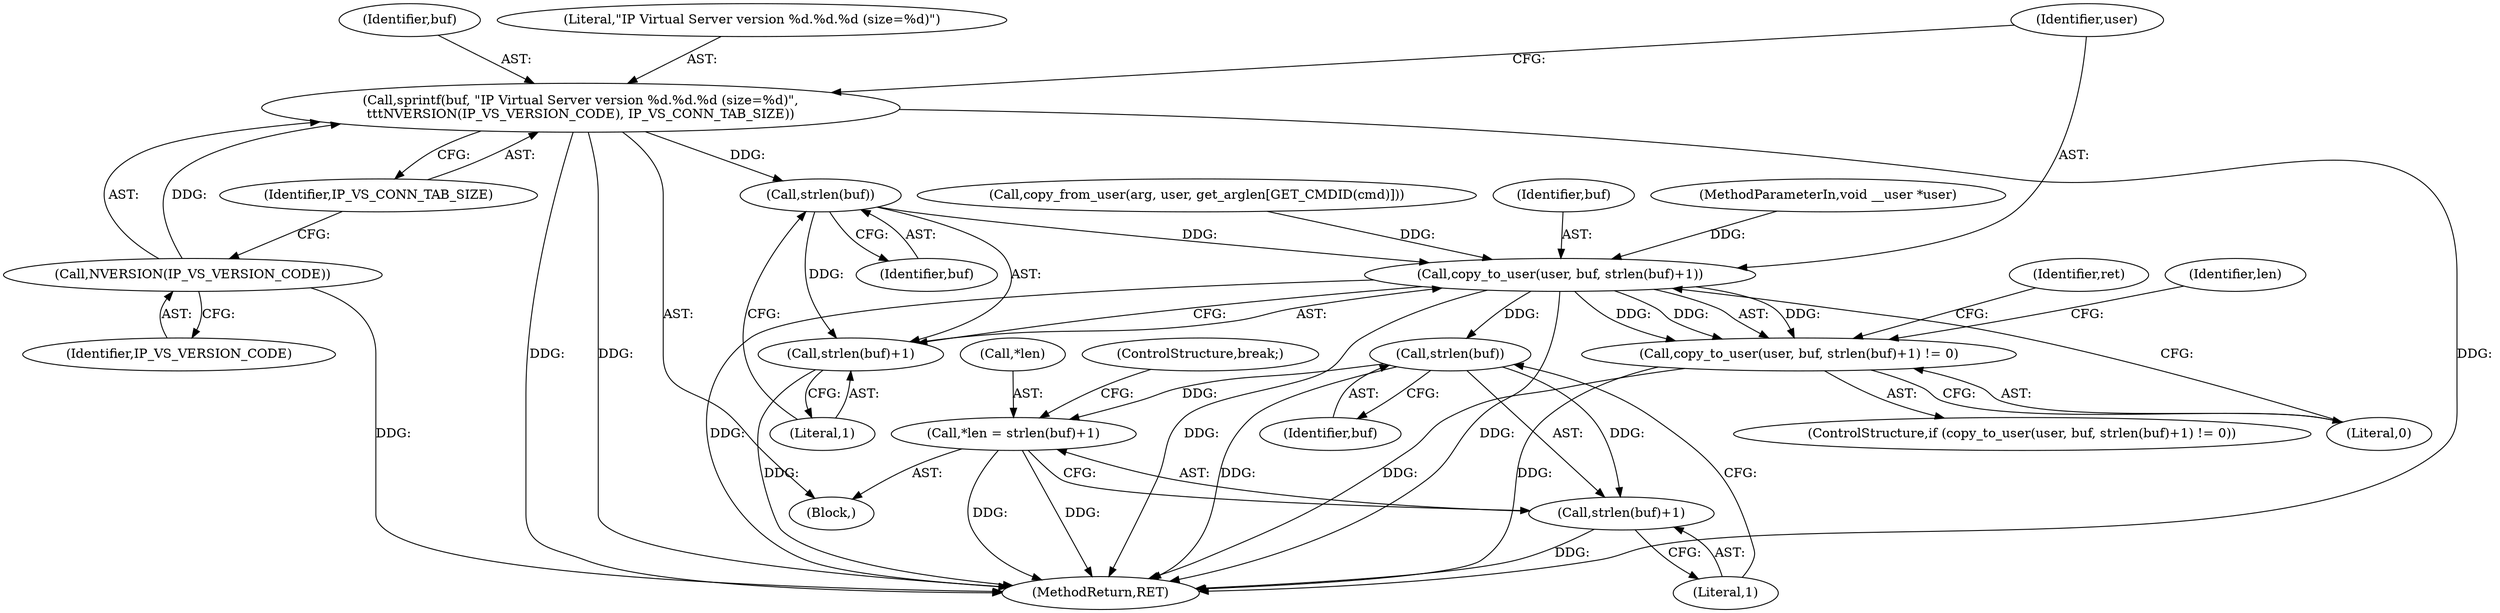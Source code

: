 digraph "0_linux_04bcef2a83f40c6db24222b27a52892cba39dffb@API" {
"1000176" [label="(Call,strlen(buf))"];
"1000164" [label="(Call,sprintf(buf, \"IP Virtual Server version %d.%d.%d (size=%d)\",\n\t\t\tNVERSION(IP_VS_VERSION_CODE), IP_VS_CONN_TAB_SIZE))"];
"1000167" [label="(Call,NVERSION(IP_VS_VERSION_CODE))"];
"1000172" [label="(Call,copy_to_user(user, buf, strlen(buf)+1))"];
"1000171" [label="(Call,copy_to_user(user, buf, strlen(buf)+1) != 0)"];
"1000190" [label="(Call,strlen(buf))"];
"1000186" [label="(Call,*len = strlen(buf)+1)"];
"1000189" [label="(Call,strlen(buf)+1)"];
"1000175" [label="(Call,strlen(buf)+1)"];
"1000166" [label="(Literal,\"IP Virtual Server version %d.%d.%d (size=%d)\")"];
"1000103" [label="(MethodParameterIn,void __user *user)"];
"1000191" [label="(Identifier,buf)"];
"1000187" [label="(Call,*len)"];
"1000175" [label="(Call,strlen(buf)+1)"];
"1000162" [label="(Block,)"];
"1000176" [label="(Call,strlen(buf))"];
"1000177" [label="(Identifier,buf)"];
"1000498" [label="(MethodReturn,RET)"];
"1000169" [label="(Identifier,IP_VS_CONN_TAB_SIZE)"];
"1000179" [label="(Literal,0)"];
"1000189" [label="(Call,strlen(buf)+1)"];
"1000192" [label="(Literal,1)"];
"1000170" [label="(ControlStructure,if (copy_to_user(user, buf, strlen(buf)+1) != 0))"];
"1000165" [label="(Identifier,buf)"];
"1000168" [label="(Identifier,IP_VS_VERSION_CODE)"];
"1000140" [label="(Call,copy_from_user(arg, user, get_arglen[GET_CMDID(cmd)]))"];
"1000188" [label="(Identifier,len)"];
"1000167" [label="(Call,NVERSION(IP_VS_VERSION_CODE))"];
"1000174" [label="(Identifier,buf)"];
"1000164" [label="(Call,sprintf(buf, \"IP Virtual Server version %d.%d.%d (size=%d)\",\n\t\t\tNVERSION(IP_VS_VERSION_CODE), IP_VS_CONN_TAB_SIZE))"];
"1000178" [label="(Literal,1)"];
"1000172" [label="(Call,copy_to_user(user, buf, strlen(buf)+1))"];
"1000190" [label="(Call,strlen(buf))"];
"1000182" [label="(Identifier,ret)"];
"1000173" [label="(Identifier,user)"];
"1000186" [label="(Call,*len = strlen(buf)+1)"];
"1000193" [label="(ControlStructure,break;)"];
"1000171" [label="(Call,copy_to_user(user, buf, strlen(buf)+1) != 0)"];
"1000176" -> "1000175"  [label="AST: "];
"1000176" -> "1000177"  [label="CFG: "];
"1000177" -> "1000176"  [label="AST: "];
"1000178" -> "1000176"  [label="CFG: "];
"1000176" -> "1000172"  [label="DDG: "];
"1000176" -> "1000175"  [label="DDG: "];
"1000164" -> "1000176"  [label="DDG: "];
"1000164" -> "1000162"  [label="AST: "];
"1000164" -> "1000169"  [label="CFG: "];
"1000165" -> "1000164"  [label="AST: "];
"1000166" -> "1000164"  [label="AST: "];
"1000167" -> "1000164"  [label="AST: "];
"1000169" -> "1000164"  [label="AST: "];
"1000173" -> "1000164"  [label="CFG: "];
"1000164" -> "1000498"  [label="DDG: "];
"1000164" -> "1000498"  [label="DDG: "];
"1000164" -> "1000498"  [label="DDG: "];
"1000167" -> "1000164"  [label="DDG: "];
"1000167" -> "1000168"  [label="CFG: "];
"1000168" -> "1000167"  [label="AST: "];
"1000169" -> "1000167"  [label="CFG: "];
"1000167" -> "1000498"  [label="DDG: "];
"1000172" -> "1000171"  [label="AST: "];
"1000172" -> "1000175"  [label="CFG: "];
"1000173" -> "1000172"  [label="AST: "];
"1000174" -> "1000172"  [label="AST: "];
"1000175" -> "1000172"  [label="AST: "];
"1000179" -> "1000172"  [label="CFG: "];
"1000172" -> "1000498"  [label="DDG: "];
"1000172" -> "1000498"  [label="DDG: "];
"1000172" -> "1000498"  [label="DDG: "];
"1000172" -> "1000171"  [label="DDG: "];
"1000172" -> "1000171"  [label="DDG: "];
"1000172" -> "1000171"  [label="DDG: "];
"1000140" -> "1000172"  [label="DDG: "];
"1000103" -> "1000172"  [label="DDG: "];
"1000172" -> "1000190"  [label="DDG: "];
"1000171" -> "1000170"  [label="AST: "];
"1000171" -> "1000179"  [label="CFG: "];
"1000179" -> "1000171"  [label="AST: "];
"1000182" -> "1000171"  [label="CFG: "];
"1000188" -> "1000171"  [label="CFG: "];
"1000171" -> "1000498"  [label="DDG: "];
"1000171" -> "1000498"  [label="DDG: "];
"1000190" -> "1000189"  [label="AST: "];
"1000190" -> "1000191"  [label="CFG: "];
"1000191" -> "1000190"  [label="AST: "];
"1000192" -> "1000190"  [label="CFG: "];
"1000190" -> "1000498"  [label="DDG: "];
"1000190" -> "1000186"  [label="DDG: "];
"1000190" -> "1000189"  [label="DDG: "];
"1000186" -> "1000162"  [label="AST: "];
"1000186" -> "1000189"  [label="CFG: "];
"1000187" -> "1000186"  [label="AST: "];
"1000189" -> "1000186"  [label="AST: "];
"1000193" -> "1000186"  [label="CFG: "];
"1000186" -> "1000498"  [label="DDG: "];
"1000186" -> "1000498"  [label="DDG: "];
"1000189" -> "1000192"  [label="CFG: "];
"1000192" -> "1000189"  [label="AST: "];
"1000189" -> "1000498"  [label="DDG: "];
"1000175" -> "1000178"  [label="CFG: "];
"1000178" -> "1000175"  [label="AST: "];
"1000175" -> "1000498"  [label="DDG: "];
}
